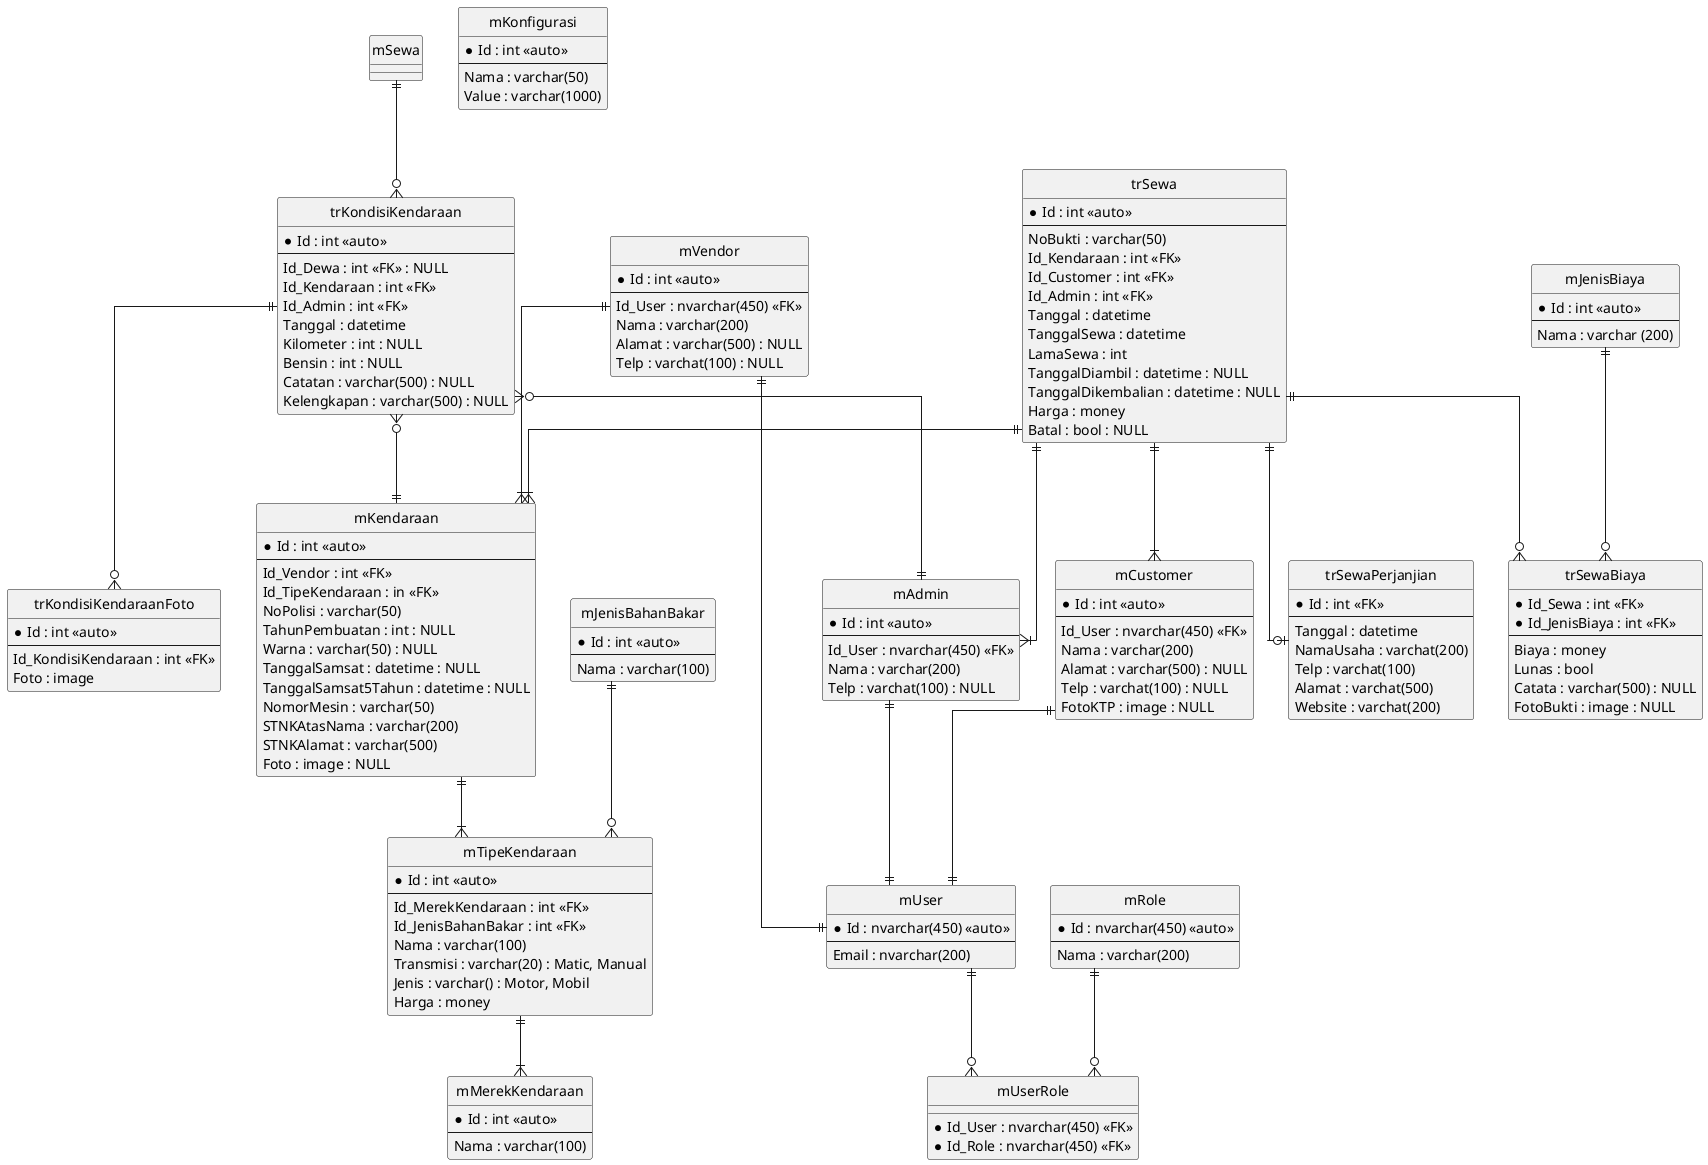 @startuml erd

hide circle
skinparam linetype ortho

entity "mUser" as mUser {
    *Id : nvarchar(450) <<auto>>
    --
    Email : nvarchar(200)
}

entity "mRole" as mRole {
    *Id : nvarchar(450) <<auto>>
    --
    Nama : varchar(200)
}

entity "mUserRole" as mUserRole {
    *Id_User : nvarchar(450) <<FK>>
    *Id_Role : nvarchar(450) <<FK>>
}

entity "mVendor" as mVendor {
    *Id : int <<auto>>
    --
    Id_User : nvarchar(450) <<FK>>
    Nama : varchar(200)
    Alamat : varchar(500) : NULL
    Telp : varchat(100) : NULL
}

entity "mAdmin" as mAdmin {
    *Id : int <<auto>>
    --
    Id_User : nvarchar(450) <<FK>>
    Nama : varchar(200)
    Telp : varchat(100) : NULL
}

entity "mCustomer" as mCustomer {
    *Id : int <<auto>>
    --
    Id_User : nvarchar(450) <<FK>>
    Nama : varchar(200)
    Alamat : varchar(500) : NULL
    Telp : varchat(100) : NULL
    FotoKTP : image : NULL
}

entity "mMerekKendaraan" as mMerekKendaraan {
    *Id : int <<auto>>
    --
    Nama : varchar(100)
}

entity "mJenisBahanBakar" as mJenisBahanBakar {
    *Id : int <<auto>>
    --
    Nama : varchar(100)
}

entity "mTipeKendaraan" as mTipeKendaraan {
    *Id : int <<auto>>
    --
    Id_MerekKendaraan : int <<FK>>
    Id_JenisBahanBakar : int <<FK>>
    Nama : varchar(100)
    Transmisi : varchar(20) : Matic, Manual
    Jenis : varchar() : Motor, Mobil
    Harga : money
}

entity "mKendaraan" as mKendaraan {
    *Id : int <<auto>>
    --
    Id_Vendor : int <<FK>>
    Id_TipeKendaraan : in <<FK>> 
    NoPolisi : varchar(50)
    TahunPembuatan : int : NULL
    Warna : varchar(50) : NULL
    TanggalSamsat : datetime : NULL
    TanggalSamsat5Tahun : datetime : NULL
    NomorMesin : varchar(50)
    STNKAtasNama : varchar(200)
    STNKAlamat : varchar(500)
    Foto : image : NULL
}

entity "trKondisiKendaraan" as trKondisiKendaraan {
    *Id : int <<auto>>
    --
    Id_Dewa : int <<FK>> : NULL
    Id_Kendaraan : int <<FK>>
    Id_Admin : int <<FK>>
    Tanggal : datetime
    Kilometer : int : NULL
    Bensin : int : NULL
    Catatan : varchar(500) : NULL
    Kelengkapan : varchar(500) : NULL
}

entity "trKondisiKendaraanFoto" as trKondisiKendaraanFoto {
    *Id : int <<auto>>
    --
    Id_KondisiKendaraan : int <<FK>>
    Foto : image
}

entity "trSewa" as trSewa {
    *Id : int <<auto>>
    --
    NoBukti : varchar(50)
    Id_Kendaraan : int <<FK>>
    Id_Customer : int <<FK>>
    Id_Admin : int <<FK>>
    Tanggal : datetime
    TanggalSewa : datetime
    LamaSewa : int
    TanggalDiambil : datetime : NULL
    TanggalDikembalian : datetime : NULL
    Harga : money
    Batal : bool : NULL
}

entity "trSewaPerjanjian" as trSewaPerjanjian {
    *Id : int <<FK>>
    --
    Tanggal : datetime
    NamaUsaha : varchat(200)
    Telp : varchat(100)
    Alamat : varchat(500)
    Website : varchat(200)
}

entity "trSewaBiaya" as trSewaBiaya {
    *Id_Sewa : int <<FK>>
    *Id_JenisBiaya : int <<FK>>
    --
    Biaya : money
    Lunas : bool
    Catata : varchar(500) : NULL
    FotoBukti : image : NULL
}

entity "mJenisBiaya" as mJenisBiaya {
    *Id : int <<auto>>
    --
    Nama : varchar (200)
}

entity "mKonfigurasi" as mKonfigurasi {
    *Id : int <<auto>>
    --
    Nama : varchar(50)
    Value : varchar(1000)
}

mUser ||--o{ mUserRole
mRole ||--o{ mUserRole
mVendor ||--|| mUser
mAdmin ||--|| mUser
mCustomer ||--|| mUser
mVendor ||--|{ mKendaraan
mSewa ||--o{ trKondisiKendaraan

trKondisiKendaraan }o--|| mKendaraan
trKondisiKendaraan }o--|| mAdmin
trKondisiKendaraan ||--o{ trKondisiKendaraanFoto

trSewa ||--|{ mKendaraan
trSewa ||--|{ mCustomer
trSewa ||--|{ mAdmin
trSewa ||--o| trSewaPerjanjian
trSewa ||--o{ trSewaBiaya
mJenisBiaya ||--o{ trSewaBiaya
mJenisBahanBakar ||--o{ mTipeKendaraan

mKendaraan ||--|{ mTipeKendaraan
mTipeKendaraan ||--|{ mMerekKendaraan

@enduml